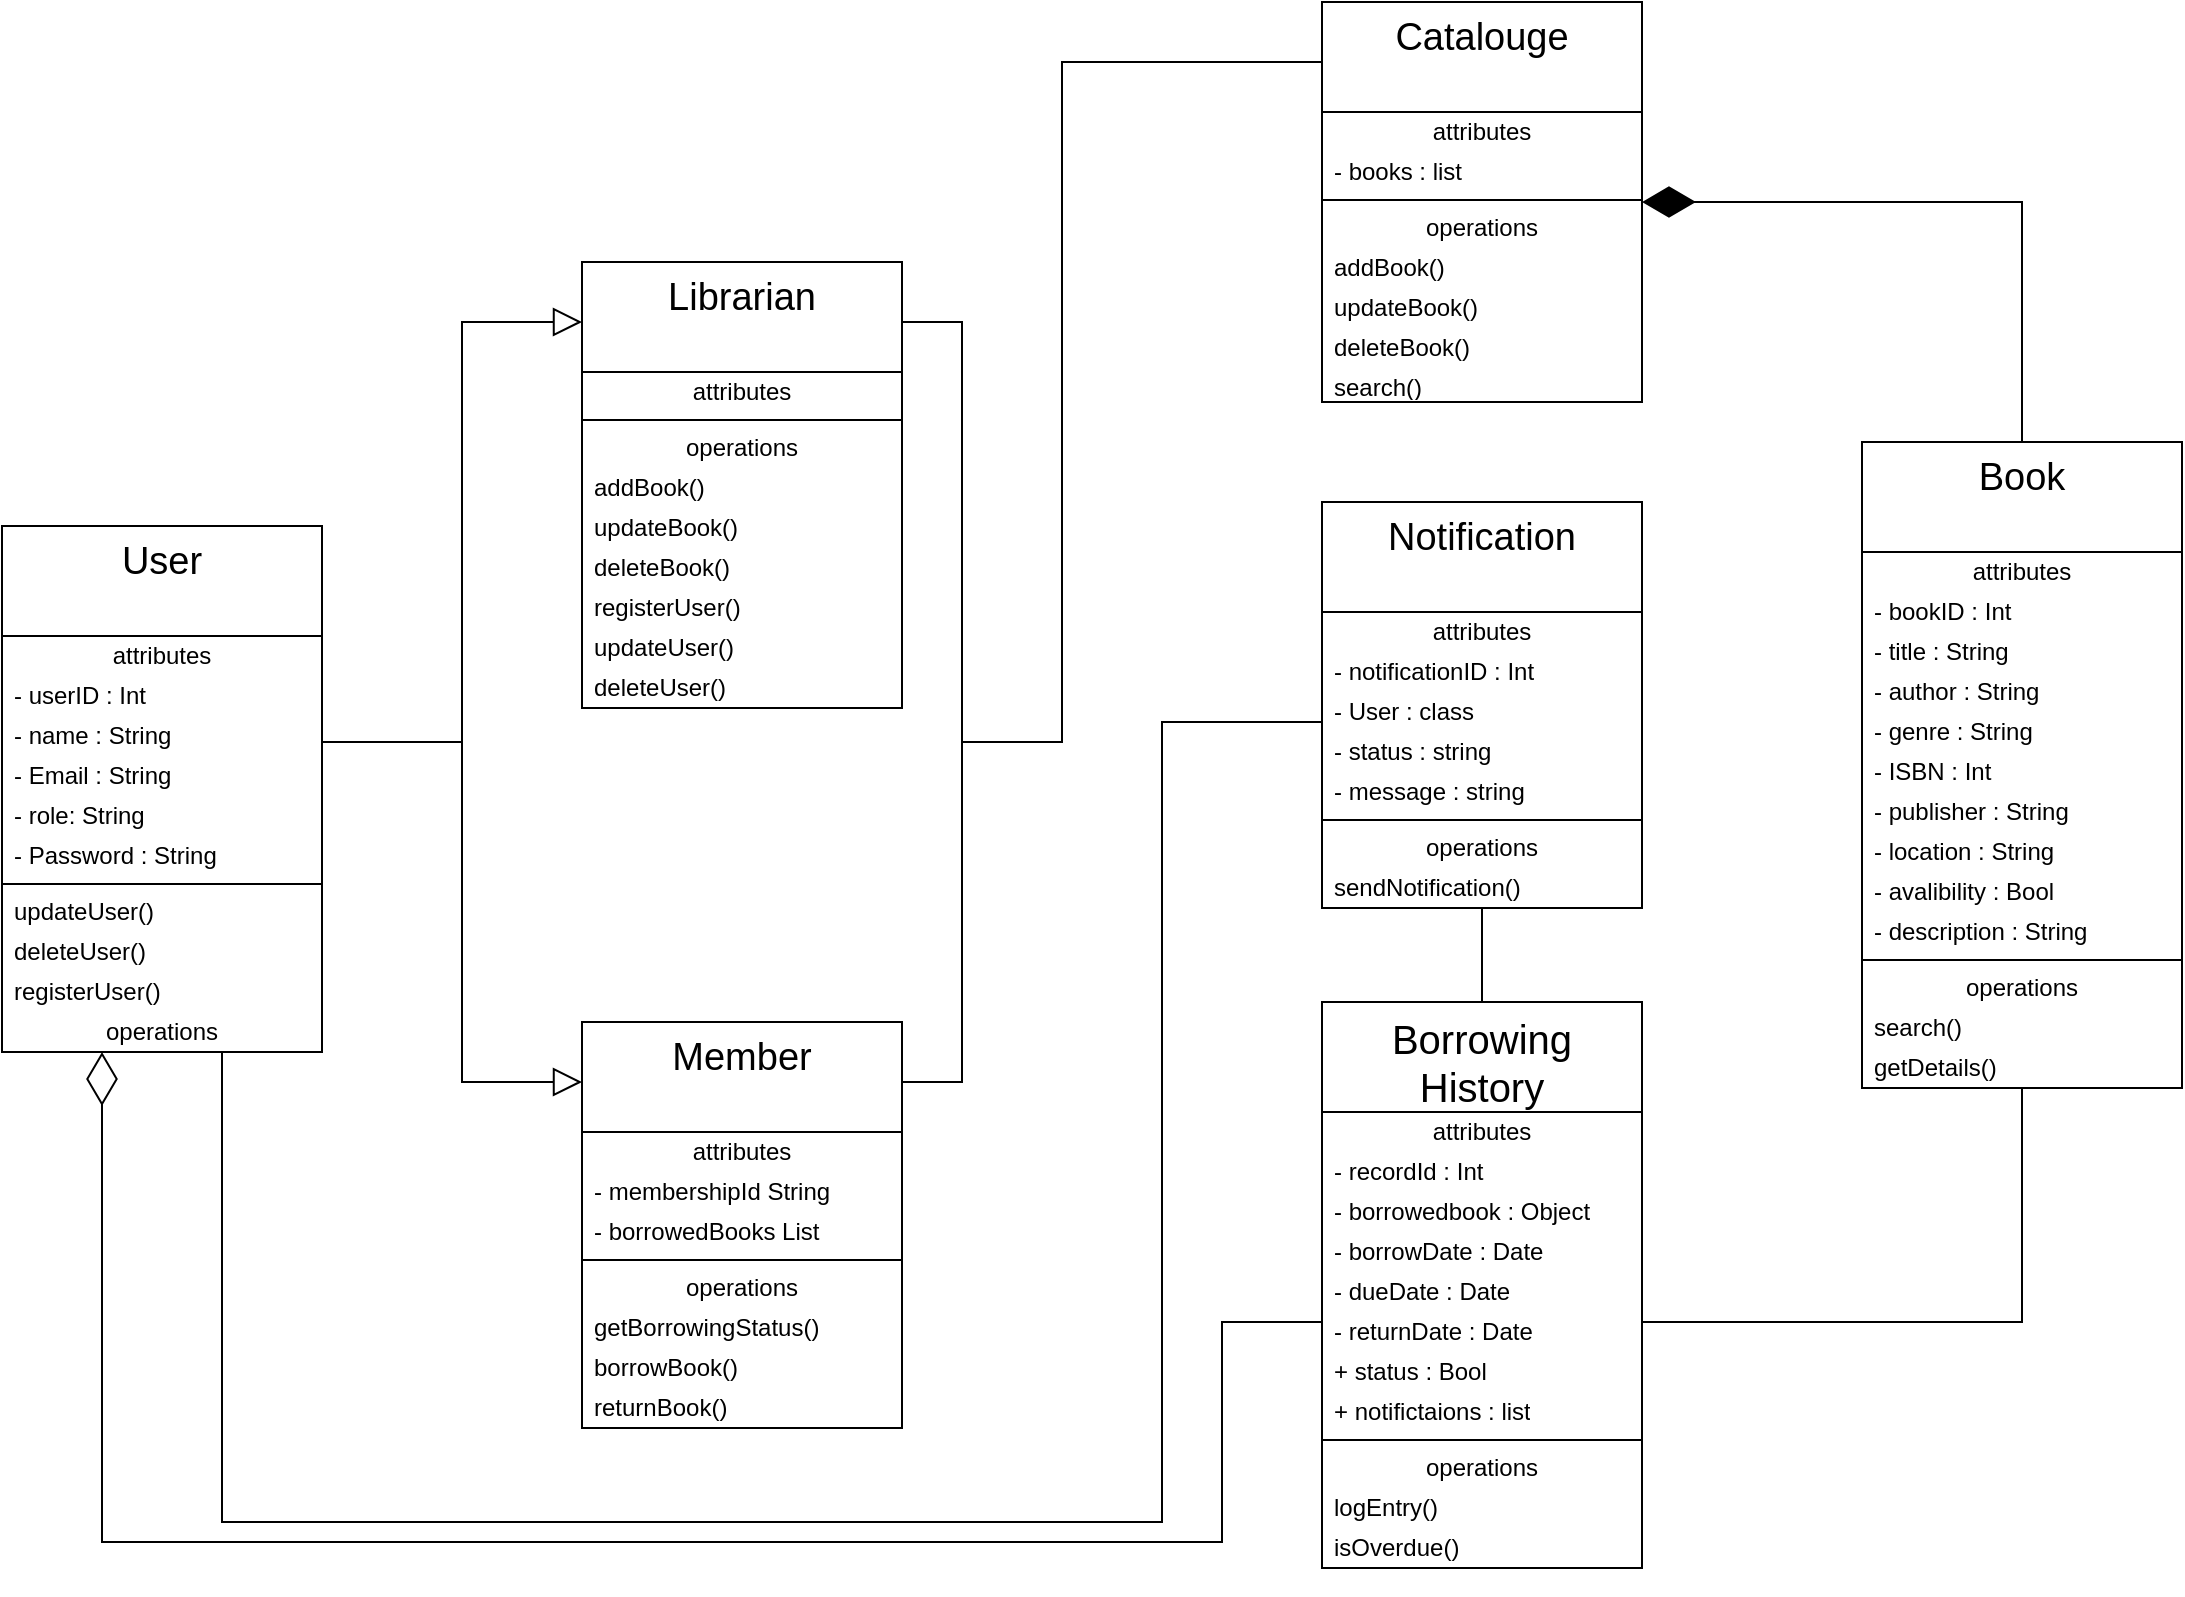 <mxfile>
    <diagram id="iIEHv18XxNco5snlvP0U" name="Page-1">
        <mxGraphModel dx="1547" dy="949" grid="1" gridSize="10" guides="1" tooltips="1" connect="1" arrows="1" fold="1" page="1" pageScale="1" pageWidth="1169" pageHeight="827" math="0" shadow="0">
            <root>
                <mxCell id="0"/>
                <mxCell id="1" parent="0"/>
                <mxCell id="2" value="&lt;font style=&quot;font-size: 19px;&quot;&gt;User&lt;/font&gt;" style="swimlane;fontStyle=0;align=center;verticalAlign=top;childLayout=stackLayout;horizontal=1;startSize=55;horizontalStack=0;resizeParent=1;resizeParentMax=0;resizeLast=0;collapsible=0;marginBottom=0;html=1;whiteSpace=wrap;rounded=0;" parent="1" vertex="1">
                    <mxGeometry x="30" y="282" width="160" height="263" as="geometry"/>
                </mxCell>
                <mxCell id="3" value="attributes" style="text;html=1;strokeColor=none;fillColor=none;align=center;verticalAlign=middle;spacingLeft=4;spacingRight=4;overflow=hidden;rotatable=0;points=[[0,0.5],[1,0.5]];portConstraint=eastwest;whiteSpace=wrap;rounded=0;" parent="2" vertex="1">
                    <mxGeometry y="55" width="160" height="20" as="geometry"/>
                </mxCell>
                <mxCell id="4" value="&lt;span style=&quot;color: rgb(0, 0, 0);&quot;&gt;- userID : Int&lt;/span&gt;" style="text;html=1;strokeColor=none;fillColor=none;align=left;verticalAlign=middle;spacingLeft=4;spacingRight=4;overflow=hidden;rotatable=0;points=[[0,0.5],[1,0.5]];portConstraint=eastwest;whiteSpace=wrap;rounded=0;" parent="2" vertex="1">
                    <mxGeometry y="75" width="160" height="20" as="geometry"/>
                </mxCell>
                <mxCell id="5" value="- name : String" style="text;html=1;strokeColor=none;fillColor=none;align=left;verticalAlign=middle;spacingLeft=4;spacingRight=4;overflow=hidden;rotatable=0;points=[[0,0.5],[1,0.5]];portConstraint=eastwest;whiteSpace=wrap;rounded=0;" parent="2" vertex="1">
                    <mxGeometry y="95" width="160" height="20" as="geometry"/>
                </mxCell>
                <mxCell id="9" value="- Email : String" style="text;html=1;strokeColor=none;fillColor=none;align=left;verticalAlign=middle;spacingLeft=4;spacingRight=4;overflow=hidden;rotatable=0;points=[[0,0.5],[1,0.5]];portConstraint=eastwest;whiteSpace=wrap;rounded=0;" parent="2" vertex="1">
                    <mxGeometry y="115" width="160" height="20" as="geometry"/>
                </mxCell>
                <mxCell id="10" value="- role: String" style="text;html=1;strokeColor=none;fillColor=none;align=left;verticalAlign=middle;spacingLeft=4;spacingRight=4;overflow=hidden;rotatable=0;points=[[0,0.5],[1,0.5]];portConstraint=eastwest;whiteSpace=wrap;rounded=0;" parent="2" vertex="1">
                    <mxGeometry y="135" width="160" height="20" as="geometry"/>
                </mxCell>
                <mxCell id="11" value="&lt;span style=&quot;color: rgb(0, 0, 0);&quot;&gt;- Password : String&lt;/span&gt;" style="text;html=1;strokeColor=none;fillColor=none;align=left;verticalAlign=middle;spacingLeft=4;spacingRight=4;overflow=hidden;rotatable=0;points=[[0,0.5],[1,0.5]];portConstraint=eastwest;whiteSpace=wrap;rounded=0;" parent="2" vertex="1">
                    <mxGeometry y="155" width="160" height="20" as="geometry"/>
                </mxCell>
                <mxCell id="13" value="" style="line;strokeWidth=1;fillColor=none;align=left;verticalAlign=middle;spacingTop=-1;spacingLeft=3;spacingRight=3;rotatable=0;labelPosition=right;points=[];portConstraint=eastwest;rounded=0;" parent="2" vertex="1">
                    <mxGeometry y="175" width="160" height="8" as="geometry"/>
                </mxCell>
                <mxCell id="99" value="updateUser()" style="text;html=1;strokeColor=none;fillColor=none;align=left;verticalAlign=middle;spacingLeft=4;spacingRight=4;overflow=hidden;rotatable=0;points=[[0,0.5],[1,0.5]];portConstraint=eastwest;whiteSpace=wrap;rounded=0;" parent="2" vertex="1">
                    <mxGeometry y="183" width="160" height="20" as="geometry"/>
                </mxCell>
                <mxCell id="101" value="&lt;span style=&quot;color: rgb(0, 0, 0);&quot;&gt;deleteUser()&lt;/span&gt;" style="text;html=1;strokeColor=none;fillColor=none;align=left;verticalAlign=middle;spacingLeft=4;spacingRight=4;overflow=hidden;rotatable=0;points=[[0,0.5],[1,0.5]];portConstraint=eastwest;whiteSpace=wrap;rounded=0;" parent="2" vertex="1">
                    <mxGeometry y="203" width="160" height="20" as="geometry"/>
                </mxCell>
                <mxCell id="100" value="&lt;span style=&quot;color: rgb(0, 0, 0);&quot;&gt;registerUser()&lt;/span&gt;" style="text;html=1;strokeColor=none;fillColor=none;align=left;verticalAlign=middle;spacingLeft=4;spacingRight=4;overflow=hidden;rotatable=0;points=[[0,0.5],[1,0.5]];portConstraint=eastwest;whiteSpace=wrap;rounded=0;" parent="2" vertex="1">
                    <mxGeometry y="223" width="160" height="20" as="geometry"/>
                </mxCell>
                <mxCell id="14" value="operations" style="text;html=1;strokeColor=none;fillColor=none;align=center;verticalAlign=middle;spacingLeft=4;spacingRight=4;overflow=hidden;rotatable=0;points=[[0,0.5],[1,0.5]];portConstraint=eastwest;whiteSpace=wrap;rounded=0;" parent="2" vertex="1">
                    <mxGeometry y="243" width="160" height="20" as="geometry"/>
                </mxCell>
                <mxCell id="17" value="&lt;font style=&quot;font-size: 19px;&quot;&gt;Member&lt;/font&gt;" style="swimlane;fontStyle=0;align=center;verticalAlign=top;childLayout=stackLayout;horizontal=1;startSize=55;horizontalStack=0;resizeParent=1;resizeParentMax=0;resizeLast=0;collapsible=0;marginBottom=0;html=1;whiteSpace=wrap;rounded=0;" parent="1" vertex="1">
                    <mxGeometry x="320" y="530" width="160" height="203" as="geometry"/>
                </mxCell>
                <mxCell id="18" value="attributes" style="text;html=1;strokeColor=none;fillColor=none;align=center;verticalAlign=middle;spacingLeft=4;spacingRight=4;overflow=hidden;rotatable=0;points=[[0,0.5],[1,0.5]];portConstraint=eastwest;whiteSpace=wrap;rounded=0;" parent="17" vertex="1">
                    <mxGeometry y="55" width="160" height="20" as="geometry"/>
                </mxCell>
                <mxCell id="103" value="- membershipId String" style="text;html=1;strokeColor=none;fillColor=none;align=left;verticalAlign=middle;spacingLeft=4;spacingRight=4;overflow=hidden;rotatable=0;points=[[0,0.5],[1,0.5]];portConstraint=eastwest;whiteSpace=wrap;rounded=0;" parent="17" vertex="1">
                    <mxGeometry y="75" width="160" height="20" as="geometry"/>
                </mxCell>
                <mxCell id="102" value="- borrowedBooks List" style="text;html=1;strokeColor=none;fillColor=none;align=left;verticalAlign=middle;spacingLeft=4;spacingRight=4;overflow=hidden;rotatable=0;points=[[0,0.5],[1,0.5]];portConstraint=eastwest;whiteSpace=wrap;rounded=0;" parent="17" vertex="1">
                    <mxGeometry y="95" width="160" height="20" as="geometry"/>
                </mxCell>
                <mxCell id="19" value="" style="line;strokeWidth=1;fillColor=none;align=left;verticalAlign=middle;spacingTop=-1;spacingLeft=3;spacingRight=3;rotatable=0;labelPosition=right;points=[];portConstraint=eastwest;rounded=0;" parent="17" vertex="1">
                    <mxGeometry y="115" width="160" height="8" as="geometry"/>
                </mxCell>
                <mxCell id="20" value="operations" style="text;html=1;strokeColor=none;fillColor=none;align=center;verticalAlign=middle;spacingLeft=4;spacingRight=4;overflow=hidden;rotatable=0;points=[[0,0.5],[1,0.5]];portConstraint=eastwest;whiteSpace=wrap;rounded=0;" parent="17" vertex="1">
                    <mxGeometry y="123" width="160" height="20" as="geometry"/>
                </mxCell>
                <mxCell id="21" value="&lt;span style=&quot;color: rgb(0, 0, 0);&quot;&gt;getBorrowingStatus()&lt;/span&gt;" style="text;html=1;strokeColor=none;fillColor=none;align=left;verticalAlign=middle;spacingLeft=4;spacingRight=4;overflow=hidden;rotatable=0;points=[[0,0.5],[1,0.5]];portConstraint=eastwest;whiteSpace=wrap;rounded=0;" parent="17" vertex="1">
                    <mxGeometry y="143" width="160" height="20" as="geometry"/>
                </mxCell>
                <mxCell id="22" value="borrowBook()" style="text;html=1;strokeColor=none;fillColor=none;align=left;verticalAlign=middle;spacingLeft=4;spacingRight=4;overflow=hidden;rotatable=0;points=[[0,0.5],[1,0.5]];portConstraint=eastwest;whiteSpace=wrap;rounded=0;" parent="17" vertex="1">
                    <mxGeometry y="163" width="160" height="20" as="geometry"/>
                </mxCell>
                <mxCell id="23" value="returnBook()" style="text;html=1;strokeColor=none;fillColor=none;align=left;verticalAlign=middle;spacingLeft=4;spacingRight=4;overflow=hidden;rotatable=0;points=[[0,0.5],[1,0.5]];portConstraint=eastwest;whiteSpace=wrap;rounded=0;" parent="17" vertex="1">
                    <mxGeometry y="183" width="160" height="20" as="geometry"/>
                </mxCell>
                <mxCell id="24" value="&lt;font style=&quot;font-size: 19px;&quot;&gt;Librarian&lt;/font&gt;" style="swimlane;fontStyle=0;align=center;verticalAlign=top;childLayout=stackLayout;horizontal=1;startSize=55;horizontalStack=0;resizeParent=1;resizeParentMax=0;resizeLast=0;collapsible=0;marginBottom=0;html=1;whiteSpace=wrap;rounded=0;" parent="1" vertex="1">
                    <mxGeometry x="320" y="150" width="160" height="223" as="geometry"/>
                </mxCell>
                <mxCell id="25" value="attributes" style="text;html=1;strokeColor=none;fillColor=none;align=center;verticalAlign=middle;spacingLeft=4;spacingRight=4;overflow=hidden;rotatable=0;points=[[0,0.5],[1,0.5]];portConstraint=eastwest;whiteSpace=wrap;rounded=0;" parent="24" vertex="1">
                    <mxGeometry y="55" width="160" height="20" as="geometry"/>
                </mxCell>
                <mxCell id="26" value="" style="line;strokeWidth=1;fillColor=none;align=left;verticalAlign=middle;spacingTop=-1;spacingLeft=3;spacingRight=3;rotatable=0;labelPosition=right;points=[];portConstraint=eastwest;rounded=0;" parent="24" vertex="1">
                    <mxGeometry y="75" width="160" height="8" as="geometry"/>
                </mxCell>
                <mxCell id="27" value="operations" style="text;html=1;strokeColor=none;fillColor=none;align=center;verticalAlign=middle;spacingLeft=4;spacingRight=4;overflow=hidden;rotatable=0;points=[[0,0.5],[1,0.5]];portConstraint=eastwest;whiteSpace=wrap;rounded=0;" parent="24" vertex="1">
                    <mxGeometry y="83" width="160" height="20" as="geometry"/>
                </mxCell>
                <mxCell id="30" value="&lt;span style=&quot;color: rgb(0, 0, 0);&quot;&gt;addBook()&lt;/span&gt;" style="text;html=1;strokeColor=none;fillColor=none;align=left;verticalAlign=middle;spacingLeft=4;spacingRight=4;overflow=hidden;rotatable=0;points=[[0,0.5],[1,0.5]];portConstraint=eastwest;whiteSpace=wrap;rounded=0;" parent="24" vertex="1">
                    <mxGeometry y="103" width="160" height="20" as="geometry"/>
                </mxCell>
                <mxCell id="32" value="updateBook()" style="text;html=1;strokeColor=none;fillColor=none;align=left;verticalAlign=middle;spacingLeft=4;spacingRight=4;overflow=hidden;rotatable=0;points=[[0,0.5],[1,0.5]];portConstraint=eastwest;whiteSpace=wrap;rounded=0;" parent="24" vertex="1">
                    <mxGeometry y="123" width="160" height="20" as="geometry"/>
                </mxCell>
                <mxCell id="33" value="&lt;span style=&quot;color: rgb(0, 0, 0);&quot;&gt;delete&lt;/span&gt;&lt;span style=&quot;background-color: transparent;&quot;&gt;Book()&lt;/span&gt;" style="text;html=1;strokeColor=none;fillColor=none;align=left;verticalAlign=middle;spacingLeft=4;spacingRight=4;overflow=hidden;rotatable=0;points=[[0,0.5],[1,0.5]];portConstraint=eastwest;whiteSpace=wrap;rounded=0;" parent="24" vertex="1">
                    <mxGeometry y="143" width="160" height="20" as="geometry"/>
                </mxCell>
                <mxCell id="97" value="&lt;span style=&quot;color: rgb(0, 0, 0);&quot;&gt;registerUser()&lt;/span&gt;" style="text;html=1;strokeColor=none;fillColor=none;align=left;verticalAlign=middle;spacingLeft=4;spacingRight=4;overflow=hidden;rotatable=0;points=[[0,0.5],[1,0.5]];portConstraint=eastwest;whiteSpace=wrap;rounded=0;" parent="24" vertex="1">
                    <mxGeometry y="163" width="160" height="20" as="geometry"/>
                </mxCell>
                <mxCell id="96" value="updateUser()" style="text;html=1;strokeColor=none;fillColor=none;align=left;verticalAlign=middle;spacingLeft=4;spacingRight=4;overflow=hidden;rotatable=0;points=[[0,0.5],[1,0.5]];portConstraint=eastwest;whiteSpace=wrap;rounded=0;" parent="24" vertex="1">
                    <mxGeometry y="183" width="160" height="20" as="geometry"/>
                </mxCell>
                <mxCell id="98" value="&lt;span style=&quot;color: rgb(0, 0, 0);&quot;&gt;deleteUser()&lt;/span&gt;" style="text;html=1;strokeColor=none;fillColor=none;align=left;verticalAlign=middle;spacingLeft=4;spacingRight=4;overflow=hidden;rotatable=0;points=[[0,0.5],[1,0.5]];portConstraint=eastwest;whiteSpace=wrap;rounded=0;" parent="24" vertex="1">
                    <mxGeometry y="203" width="160" height="20" as="geometry"/>
                </mxCell>
                <mxCell id="34" value="&lt;font style=&quot;font-size: 19px;&quot;&gt;Book&lt;/font&gt;" style="swimlane;fontStyle=0;align=center;verticalAlign=top;childLayout=stackLayout;horizontal=1;startSize=55;horizontalStack=0;resizeParent=1;resizeParentMax=0;resizeLast=0;collapsible=0;marginBottom=0;html=1;whiteSpace=wrap;rounded=0;" parent="1" vertex="1">
                    <mxGeometry x="960" y="240" width="160" height="323" as="geometry"/>
                </mxCell>
                <mxCell id="35" value="attributes" style="text;html=1;strokeColor=none;fillColor=none;align=center;verticalAlign=middle;spacingLeft=4;spacingRight=4;overflow=hidden;rotatable=0;points=[[0,0.5],[1,0.5]];portConstraint=eastwest;whiteSpace=wrap;rounded=0;" parent="34" vertex="1">
                    <mxGeometry y="55" width="160" height="20" as="geometry"/>
                </mxCell>
                <mxCell id="36" value="&lt;span style=&quot;color: rgb(0, 0, 0);&quot;&gt;- bookID : Int&lt;/span&gt;" style="text;html=1;strokeColor=none;fillColor=none;align=left;verticalAlign=middle;spacingLeft=4;spacingRight=4;overflow=hidden;rotatable=0;points=[[0,0.5],[1,0.5]];portConstraint=eastwest;whiteSpace=wrap;rounded=0;" parent="34" vertex="1">
                    <mxGeometry y="75" width="160" height="20" as="geometry"/>
                </mxCell>
                <mxCell id="37" value="&lt;span style=&quot;color: rgb(0, 0, 0);&quot;&gt;- title : String&lt;/span&gt;" style="text;html=1;strokeColor=none;fillColor=none;align=left;verticalAlign=middle;spacingLeft=4;spacingRight=4;overflow=hidden;rotatable=0;points=[[0,0.5],[1,0.5]];portConstraint=eastwest;whiteSpace=wrap;rounded=0;" parent="34" vertex="1">
                    <mxGeometry y="95" width="160" height="20" as="geometry"/>
                </mxCell>
                <mxCell id="38" value="&lt;span style=&quot;color: rgb(0, 0, 0);&quot;&gt;- author&amp;nbsp;&lt;/span&gt;&lt;span style=&quot;color: rgb(0, 0, 0);&quot;&gt;: String&lt;/span&gt;" style="text;html=1;strokeColor=none;fillColor=none;align=left;verticalAlign=middle;spacingLeft=4;spacingRight=4;overflow=hidden;rotatable=0;points=[[0,0.5],[1,0.5]];portConstraint=eastwest;whiteSpace=wrap;rounded=0;" parent="34" vertex="1">
                    <mxGeometry y="115" width="160" height="20" as="geometry"/>
                </mxCell>
                <mxCell id="39" value="&lt;span style=&quot;color: rgb(0, 0, 0);&quot;&gt;- genre&amp;nbsp;&lt;/span&gt;&lt;span style=&quot;color: rgb(0, 0, 0);&quot;&gt;: String&lt;/span&gt;" style="text;html=1;strokeColor=none;fillColor=none;align=left;verticalAlign=middle;spacingLeft=4;spacingRight=4;overflow=hidden;rotatable=0;points=[[0,0.5],[1,0.5]];portConstraint=eastwest;whiteSpace=wrap;rounded=0;" parent="34" vertex="1">
                    <mxGeometry y="135" width="160" height="20" as="geometry"/>
                </mxCell>
                <mxCell id="40" value="&lt;span style=&quot;color: rgb(0, 0, 0);&quot;&gt;- ISBN&amp;nbsp;&lt;/span&gt;&lt;span style=&quot;color: rgb(0, 0, 0);&quot;&gt;: Int&lt;/span&gt;" style="text;html=1;strokeColor=none;fillColor=none;align=left;verticalAlign=middle;spacingLeft=4;spacingRight=4;overflow=hidden;rotatable=0;points=[[0,0.5],[1,0.5]];portConstraint=eastwest;whiteSpace=wrap;rounded=0;" parent="34" vertex="1">
                    <mxGeometry y="155" width="160" height="20" as="geometry"/>
                </mxCell>
                <mxCell id="41" value="&lt;span style=&quot;color: rgb(0, 0, 0);&quot;&gt;- publisher&amp;nbsp;&lt;/span&gt;&lt;span style=&quot;color: rgb(0, 0, 0);&quot;&gt;: String&lt;/span&gt;" style="text;html=1;strokeColor=none;fillColor=none;align=left;verticalAlign=middle;spacingLeft=4;spacingRight=4;overflow=hidden;rotatable=0;points=[[0,0.5],[1,0.5]];portConstraint=eastwest;whiteSpace=wrap;rounded=0;" parent="34" vertex="1">
                    <mxGeometry y="175" width="160" height="20" as="geometry"/>
                </mxCell>
                <mxCell id="43" value="&lt;span style=&quot;color: rgb(0, 0, 0);&quot;&gt;- location&amp;nbsp;&lt;/span&gt;&lt;span style=&quot;color: rgb(0, 0, 0);&quot;&gt;: String&lt;/span&gt;" style="text;html=1;strokeColor=none;fillColor=none;align=left;verticalAlign=middle;spacingLeft=4;spacingRight=4;overflow=hidden;rotatable=0;points=[[0,0.5],[1,0.5]];portConstraint=eastwest;whiteSpace=wrap;rounded=0;" parent="34" vertex="1">
                    <mxGeometry y="195" width="160" height="20" as="geometry"/>
                </mxCell>
                <mxCell id="44" value="&lt;span style=&quot;color: rgb(0, 0, 0);&quot;&gt;- avalibility : Bool&lt;/span&gt;" style="text;html=1;strokeColor=none;fillColor=none;align=left;verticalAlign=middle;spacingLeft=4;spacingRight=4;overflow=hidden;rotatable=0;points=[[0,0.5],[1,0.5]];portConstraint=eastwest;whiteSpace=wrap;rounded=0;" parent="34" vertex="1">
                    <mxGeometry y="215" width="160" height="20" as="geometry"/>
                </mxCell>
                <mxCell id="47" value="&lt;span style=&quot;color: rgb(0, 0, 0);&quot;&gt;- description&amp;nbsp;&lt;/span&gt;&lt;span style=&quot;color: rgb(0, 0, 0);&quot;&gt;: String&lt;/span&gt;" style="text;html=1;strokeColor=none;fillColor=none;align=left;verticalAlign=middle;spacingLeft=4;spacingRight=4;overflow=hidden;rotatable=0;points=[[0,0.5],[1,0.5]];portConstraint=eastwest;whiteSpace=wrap;rounded=0;" parent="34" vertex="1">
                    <mxGeometry y="235" width="160" height="20" as="geometry"/>
                </mxCell>
                <mxCell id="48" value="" style="line;strokeWidth=1;fillColor=none;align=left;verticalAlign=middle;spacingTop=-1;spacingLeft=3;spacingRight=3;rotatable=0;labelPosition=right;points=[];portConstraint=eastwest;rounded=0;" parent="34" vertex="1">
                    <mxGeometry y="255" width="160" height="8" as="geometry"/>
                </mxCell>
                <mxCell id="49" value="operations" style="text;html=1;strokeColor=none;fillColor=none;align=center;verticalAlign=middle;spacingLeft=4;spacingRight=4;overflow=hidden;rotatable=0;points=[[0,0.5],[1,0.5]];portConstraint=eastwest;whiteSpace=wrap;rounded=0;" parent="34" vertex="1">
                    <mxGeometry y="263" width="160" height="20" as="geometry"/>
                </mxCell>
                <mxCell id="15" value="search()" style="text;html=1;strokeColor=none;fillColor=none;align=left;verticalAlign=middle;spacingLeft=4;spacingRight=4;overflow=hidden;rotatable=0;points=[[0,0.5],[1,0.5]];portConstraint=eastwest;whiteSpace=wrap;rounded=0;" parent="34" vertex="1">
                    <mxGeometry y="283" width="160" height="20" as="geometry"/>
                </mxCell>
                <mxCell id="16" value="getDetails()" style="text;html=1;strokeColor=none;fillColor=none;align=left;verticalAlign=middle;spacingLeft=4;spacingRight=4;overflow=hidden;rotatable=0;points=[[0,0.5],[1,0.5]];portConstraint=eastwest;whiteSpace=wrap;rounded=0;" parent="34" vertex="1">
                    <mxGeometry y="303" width="160" height="20" as="geometry"/>
                </mxCell>
                <mxCell id="50" value="&lt;div&gt;&lt;span style=&quot;font-size: 19px;&quot;&gt;Catalouge&lt;/span&gt;&lt;/div&gt;" style="swimlane;fontStyle=0;align=center;verticalAlign=top;childLayout=stackLayout;horizontal=1;startSize=55;horizontalStack=0;resizeParent=1;resizeParentMax=0;resizeLast=0;collapsible=0;marginBottom=0;html=1;whiteSpace=wrap;rounded=0;" parent="1" vertex="1">
                    <mxGeometry x="690" y="20" width="160" height="200" as="geometry"/>
                </mxCell>
                <mxCell id="51" value="attributes" style="text;html=1;strokeColor=none;fillColor=none;align=center;verticalAlign=middle;spacingLeft=4;spacingRight=4;overflow=hidden;rotatable=0;points=[[0,0.5],[1,0.5]];portConstraint=eastwest;whiteSpace=wrap;rounded=0;" parent="50" vertex="1">
                    <mxGeometry y="55" width="160" height="20" as="geometry"/>
                </mxCell>
                <mxCell id="52" value="- books : list" style="text;html=1;strokeColor=none;fillColor=none;align=left;verticalAlign=middle;spacingLeft=4;spacingRight=4;overflow=hidden;rotatable=0;points=[[0,0.5],[1,0.5]];portConstraint=eastwest;whiteSpace=wrap;rounded=0;" parent="50" vertex="1">
                    <mxGeometry y="75" width="160" height="20" as="geometry"/>
                </mxCell>
                <mxCell id="54" value="" style="line;strokeWidth=1;fillColor=none;align=left;verticalAlign=middle;spacingTop=-1;spacingLeft=3;spacingRight=3;rotatable=0;labelPosition=right;points=[];portConstraint=eastwest;rounded=0;" parent="50" vertex="1">
                    <mxGeometry y="95" width="160" height="8" as="geometry"/>
                </mxCell>
                <mxCell id="55" value="operations" style="text;html=1;strokeColor=none;fillColor=none;align=center;verticalAlign=middle;spacingLeft=4;spacingRight=4;overflow=hidden;rotatable=0;points=[[0,0.5],[1,0.5]];portConstraint=eastwest;whiteSpace=wrap;rounded=0;" parent="50" vertex="1">
                    <mxGeometry y="103" width="160" height="20" as="geometry"/>
                </mxCell>
                <mxCell id="105" value="&lt;span style=&quot;color: rgb(0, 0, 0);&quot;&gt;addBook()&lt;/span&gt;" style="text;html=1;strokeColor=none;fillColor=none;align=left;verticalAlign=middle;spacingLeft=4;spacingRight=4;overflow=hidden;rotatable=0;points=[[0,0.5],[1,0.5]];portConstraint=eastwest;whiteSpace=wrap;rounded=0;" parent="50" vertex="1">
                    <mxGeometry y="123" width="160" height="20" as="geometry"/>
                </mxCell>
                <mxCell id="106" value="updateBook()" style="text;html=1;strokeColor=none;fillColor=none;align=left;verticalAlign=middle;spacingLeft=4;spacingRight=4;overflow=hidden;rotatable=0;points=[[0,0.5],[1,0.5]];portConstraint=eastwest;whiteSpace=wrap;rounded=0;" parent="50" vertex="1">
                    <mxGeometry y="143" width="160" height="20" as="geometry"/>
                </mxCell>
                <mxCell id="109" value="&lt;span style=&quot;color: rgb(0, 0, 0);&quot;&gt;delete&lt;/span&gt;&lt;span style=&quot;background-color: transparent;&quot;&gt;Book()&lt;/span&gt;" style="text;html=1;strokeColor=none;fillColor=none;align=left;verticalAlign=middle;spacingLeft=4;spacingRight=4;overflow=hidden;rotatable=0;points=[[0,0.5],[1,0.5]];portConstraint=eastwest;whiteSpace=wrap;rounded=0;" vertex="1" parent="50">
                    <mxGeometry y="163" width="160" height="20" as="geometry"/>
                </mxCell>
                <mxCell id="108" value="search()" style="text;html=1;strokeColor=none;fillColor=none;align=left;verticalAlign=middle;spacingLeft=4;spacingRight=4;overflow=hidden;rotatable=0;points=[[0,0.5],[1,0.5]];portConstraint=eastwest;whiteSpace=wrap;rounded=0;" parent="50" vertex="1">
                    <mxGeometry y="183" width="160" height="17" as="geometry"/>
                </mxCell>
                <mxCell id="56" value="&lt;font style=&quot;font-size: 19px;&quot;&gt;Notification&lt;/font&gt;" style="swimlane;fontStyle=0;align=center;verticalAlign=top;childLayout=stackLayout;horizontal=1;startSize=55;horizontalStack=0;resizeParent=1;resizeParentMax=0;resizeLast=0;collapsible=0;marginBottom=0;html=1;whiteSpace=wrap;rounded=0;" parent="1" vertex="1">
                    <mxGeometry x="690" y="270" width="160" height="203" as="geometry"/>
                </mxCell>
                <mxCell id="57" value="attributes" style="text;html=1;strokeColor=none;fillColor=none;align=center;verticalAlign=middle;spacingLeft=4;spacingRight=4;overflow=hidden;rotatable=0;points=[[0,0.5],[1,0.5]];portConstraint=eastwest;whiteSpace=wrap;rounded=0;" parent="56" vertex="1">
                    <mxGeometry y="55" width="160" height="20" as="geometry"/>
                </mxCell>
                <mxCell id="58" value="&lt;span style=&quot;color: rgb(0, 0, 0);&quot;&gt;- notificationID : Int&lt;/span&gt;" style="text;html=1;strokeColor=none;fillColor=none;align=left;verticalAlign=middle;spacingLeft=4;spacingRight=4;overflow=hidden;rotatable=0;points=[[0,0.5],[1,0.5]];portConstraint=eastwest;whiteSpace=wrap;rounded=0;" parent="56" vertex="1">
                    <mxGeometry y="75" width="160" height="20" as="geometry"/>
                </mxCell>
                <mxCell id="59" value="&lt;span style=&quot;color: rgb(0, 0, 0);&quot;&gt;- User : class&lt;/span&gt;" style="text;html=1;strokeColor=none;fillColor=none;align=left;verticalAlign=middle;spacingLeft=4;spacingRight=4;overflow=hidden;rotatable=0;points=[[0,0.5],[1,0.5]];portConstraint=eastwest;whiteSpace=wrap;rounded=0;" parent="56" vertex="1">
                    <mxGeometry y="95" width="160" height="20" as="geometry"/>
                </mxCell>
                <mxCell id="60" value="&lt;span style=&quot;color: rgb(0, 0, 0);&quot;&gt;- status : string&lt;/span&gt;" style="text;html=1;strokeColor=none;fillColor=none;align=left;verticalAlign=middle;spacingLeft=4;spacingRight=4;overflow=hidden;rotatable=0;points=[[0,0.5],[1,0.5]];portConstraint=eastwest;whiteSpace=wrap;rounded=0;" parent="56" vertex="1">
                    <mxGeometry y="115" width="160" height="20" as="geometry"/>
                </mxCell>
                <mxCell id="61" value="&lt;span style=&quot;color: rgb(0, 0, 0);&quot;&gt;- message : string&lt;/span&gt;" style="text;html=1;strokeColor=none;fillColor=none;align=left;verticalAlign=middle;spacingLeft=4;spacingRight=4;overflow=hidden;rotatable=0;points=[[0,0.5],[1,0.5]];portConstraint=eastwest;whiteSpace=wrap;rounded=0;" parent="56" vertex="1">
                    <mxGeometry y="135" width="160" height="20" as="geometry"/>
                </mxCell>
                <mxCell id="62" value="" style="line;strokeWidth=1;fillColor=none;align=left;verticalAlign=middle;spacingTop=-1;spacingLeft=3;spacingRight=3;rotatable=0;labelPosition=right;points=[];portConstraint=eastwest;rounded=0;" parent="56" vertex="1">
                    <mxGeometry y="155" width="160" height="8" as="geometry"/>
                </mxCell>
                <mxCell id="63" value="operations" style="text;html=1;strokeColor=none;fillColor=none;align=center;verticalAlign=middle;spacingLeft=4;spacingRight=4;overflow=hidden;rotatable=0;points=[[0,0.5],[1,0.5]];portConstraint=eastwest;whiteSpace=wrap;rounded=0;" parent="56" vertex="1">
                    <mxGeometry y="163" width="160" height="20" as="geometry"/>
                </mxCell>
                <mxCell id="64" value="&lt;span style=&quot;color: rgb(0, 0, 0);&quot;&gt;sendNotification()&lt;/span&gt;" style="text;html=1;strokeColor=none;fillColor=none;align=left;verticalAlign=middle;spacingLeft=4;spacingRight=4;overflow=hidden;rotatable=0;points=[[0,0.5],[1,0.5]];portConstraint=eastwest;whiteSpace=wrap;rounded=0;" parent="56" vertex="1">
                    <mxGeometry y="183" width="160" height="20" as="geometry"/>
                </mxCell>
                <mxCell id="65" value="&lt;span style=&quot;font-family: sans-serif; font-size: 20px; text-align: start; white-space: pre; background-color: rgb(255, 255, 255);&quot;&gt;Borrowing&lt;/span&gt;&lt;div&gt;&lt;span style=&quot;font-family: sans-serif; font-size: 20px; text-align: start; white-space: pre; background-color: rgb(255, 255, 255);&quot;&gt; History &lt;/span&gt;&lt;/div&gt;" style="swimlane;fontStyle=0;align=center;verticalAlign=top;childLayout=stackLayout;horizontal=1;startSize=55;horizontalStack=0;resizeParent=1;resizeParentMax=0;resizeLast=0;collapsible=0;marginBottom=0;html=1;whiteSpace=wrap;rounded=0;" parent="1" vertex="1">
                    <mxGeometry x="690" y="520" width="160" height="283" as="geometry"/>
                </mxCell>
                <mxCell id="66" value="attributes" style="text;html=1;strokeColor=none;fillColor=none;align=center;verticalAlign=middle;spacingLeft=4;spacingRight=4;overflow=hidden;rotatable=0;points=[[0,0.5],[1,0.5]];portConstraint=eastwest;whiteSpace=wrap;rounded=0;" parent="65" vertex="1">
                    <mxGeometry y="55" width="160" height="20" as="geometry"/>
                </mxCell>
                <mxCell id="67" value="&lt;span style=&quot;color: rgb(0, 0, 0);&quot;&gt;- recordId : Int&lt;/span&gt;" style="text;html=1;strokeColor=none;fillColor=none;align=left;verticalAlign=middle;spacingLeft=4;spacingRight=4;overflow=hidden;rotatable=0;points=[[0,0.5],[1,0.5]];portConstraint=eastwest;whiteSpace=wrap;rounded=0;" parent="65" vertex="1">
                    <mxGeometry y="75" width="160" height="20" as="geometry"/>
                </mxCell>
                <mxCell id="68" value="- borrowedbook : Object" style="text;html=1;strokeColor=none;fillColor=none;align=left;verticalAlign=middle;spacingLeft=4;spacingRight=4;overflow=hidden;rotatable=0;points=[[0,0.5],[1,0.5]];portConstraint=eastwest;whiteSpace=wrap;rounded=0;" parent="65" vertex="1">
                    <mxGeometry y="95" width="160" height="20" as="geometry"/>
                </mxCell>
                <mxCell id="69" value="- borrowDate : Date" style="text;html=1;strokeColor=none;fillColor=none;align=left;verticalAlign=middle;spacingLeft=4;spacingRight=4;overflow=hidden;rotatable=0;points=[[0,0.5],[1,0.5]];portConstraint=eastwest;whiteSpace=wrap;rounded=0;" parent="65" vertex="1">
                    <mxGeometry y="115" width="160" height="20" as="geometry"/>
                </mxCell>
                <mxCell id="71" value="- dueDate : Date" style="text;html=1;strokeColor=none;fillColor=none;align=left;verticalAlign=middle;spacingLeft=4;spacingRight=4;overflow=hidden;rotatable=0;points=[[0,0.5],[1,0.5]];portConstraint=eastwest;whiteSpace=wrap;rounded=0;" parent="65" vertex="1">
                    <mxGeometry y="135" width="160" height="20" as="geometry"/>
                </mxCell>
                <mxCell id="70" value="&lt;span style=&quot;color: rgb(0, 0, 0);&quot;&gt;- returnDate : Date&lt;/span&gt;" style="text;html=1;strokeColor=none;fillColor=none;align=left;verticalAlign=middle;spacingLeft=4;spacingRight=4;overflow=hidden;rotatable=0;points=[[0,0.5],[1,0.5]];portConstraint=eastwest;whiteSpace=wrap;rounded=0;" parent="65" vertex="1">
                    <mxGeometry y="155" width="160" height="20" as="geometry"/>
                </mxCell>
                <mxCell id="72" value="+ status : Bool" style="text;html=1;strokeColor=none;fillColor=none;align=left;verticalAlign=middle;spacingLeft=4;spacingRight=4;overflow=hidden;rotatable=0;points=[[0,0.5],[1,0.5]];portConstraint=eastwest;whiteSpace=wrap;rounded=0;" parent="65" vertex="1">
                    <mxGeometry y="175" width="160" height="20" as="geometry"/>
                </mxCell>
                <mxCell id="73" value="+ notifictaions : list" style="text;html=1;strokeColor=none;fillColor=none;align=left;verticalAlign=middle;spacingLeft=4;spacingRight=4;overflow=hidden;rotatable=0;points=[[0,0.5],[1,0.5]];portConstraint=eastwest;whiteSpace=wrap;rounded=0;" parent="65" vertex="1">
                    <mxGeometry y="195" width="160" height="20" as="geometry"/>
                </mxCell>
                <mxCell id="74" value="" style="line;strokeWidth=1;fillColor=none;align=left;verticalAlign=middle;spacingTop=-1;spacingLeft=3;spacingRight=3;rotatable=0;labelPosition=right;points=[];portConstraint=eastwest;rounded=0;" parent="65" vertex="1">
                    <mxGeometry y="215" width="160" height="8" as="geometry"/>
                </mxCell>
                <mxCell id="75" value="operations" style="text;html=1;strokeColor=none;fillColor=none;align=center;verticalAlign=middle;spacingLeft=4;spacingRight=4;overflow=hidden;rotatable=0;points=[[0,0.5],[1,0.5]];portConstraint=eastwest;whiteSpace=wrap;rounded=0;" parent="65" vertex="1">
                    <mxGeometry y="223" width="160" height="20" as="geometry"/>
                </mxCell>
                <mxCell id="76" value="&lt;span style=&quot;color: rgb(0, 0, 0);&quot;&gt;logEntry()&lt;/span&gt;" style="text;html=1;strokeColor=none;fillColor=none;align=left;verticalAlign=middle;spacingLeft=4;spacingRight=4;overflow=hidden;rotatable=0;points=[[0,0.5],[1,0.5]];portConstraint=eastwest;whiteSpace=wrap;rounded=0;" parent="65" vertex="1">
                    <mxGeometry y="243" width="160" height="20" as="geometry"/>
                </mxCell>
                <mxCell id="77" value="&lt;span style=&quot;color: rgb(0, 0, 0);&quot;&gt;isOverdue()&lt;/span&gt;" style="text;html=1;strokeColor=none;fillColor=none;align=left;verticalAlign=middle;spacingLeft=4;spacingRight=4;overflow=hidden;rotatable=0;points=[[0,0.5],[1,0.5]];portConstraint=eastwest;whiteSpace=wrap;rounded=0;" parent="65" vertex="1">
                    <mxGeometry y="263" width="160" height="20" as="geometry"/>
                </mxCell>
                <mxCell id="78" value="" style="endArrow=diamondThin;endFill=1;endSize=24;html=1;edgeStyle=orthogonalEdgeStyle;rounded=0;" parent="1" source="34" target="50" edge="1">
                    <mxGeometry width="160" relative="1" as="geometry">
                        <mxPoint x="925" y="275.0" as="sourcePoint"/>
                        <mxPoint x="875" y="340" as="targetPoint"/>
                        <Array as="points">
                            <mxPoint x="1040" y="120"/>
                        </Array>
                    </mxGeometry>
                </mxCell>
                <mxCell id="80" value="" style="endArrow=block;endSize=12;html=1;edgeStyle=orthogonalEdgeStyle;rounded=0;flowAnimation=0;curved=0;endFill=0;" parent="1" source="2" target="17" edge="1">
                    <mxGeometry width="160" relative="1" as="geometry">
                        <mxPoint x="210.0" y="185" as="sourcePoint"/>
                        <mxPoint x="380" y="230" as="targetPoint"/>
                        <Array as="points">
                            <mxPoint x="260" y="390"/>
                            <mxPoint x="260" y="560"/>
                        </Array>
                    </mxGeometry>
                </mxCell>
                <mxCell id="81" value="" style="endArrow=none;html=1;edgeStyle=orthogonalEdgeStyle;rounded=0;" parent="1" source="2" target="56" edge="1">
                    <mxGeometry relative="1" as="geometry">
                        <mxPoint x="530" y="410" as="sourcePoint"/>
                        <mxPoint x="820" y="470" as="targetPoint"/>
                        <Array as="points">
                            <mxPoint x="140" y="780"/>
                            <mxPoint x="610" y="780"/>
                            <mxPoint x="610" y="380"/>
                        </Array>
                    </mxGeometry>
                </mxCell>
                <mxCell id="83" value="" style="endArrow=none;html=1;edgeStyle=orthogonalEdgeStyle;rounded=0;" parent="1" source="56" target="65" edge="1">
                    <mxGeometry relative="1" as="geometry">
                        <mxPoint x="928" y="388" as="sourcePoint"/>
                        <mxPoint x="620" y="440" as="targetPoint"/>
                        <Array as="points">
                            <mxPoint x="770" y="500"/>
                            <mxPoint x="770" y="500"/>
                        </Array>
                    </mxGeometry>
                </mxCell>
                <mxCell id="89" value="" style="endArrow=diamondThin;endFill=0;endSize=24;html=1;edgeStyle=orthogonalEdgeStyle;rounded=0;" parent="1" source="65" target="2" edge="1">
                    <mxGeometry width="160" relative="1" as="geometry">
                        <mxPoint x="220" y="597.5" as="sourcePoint"/>
                        <mxPoint x="320" y="430" as="targetPoint"/>
                        <Array as="points">
                            <mxPoint x="640" y="680"/>
                            <mxPoint x="640" y="790"/>
                            <mxPoint x="80" y="790"/>
                        </Array>
                    </mxGeometry>
                </mxCell>
                <mxCell id="86" value="" style="endArrow=none;html=1;edgeStyle=orthogonalEdgeStyle;rounded=0;" parent="1" target="65" edge="1" source="34">
                    <mxGeometry relative="1" as="geometry">
                        <mxPoint x="1001" y="390" as="sourcePoint"/>
                        <mxPoint x="690" y="790" as="targetPoint"/>
                        <Array as="points">
                            <mxPoint x="1040" y="680"/>
                        </Array>
                    </mxGeometry>
                </mxCell>
                <mxCell id="91" value="" style="endArrow=none;html=1;edgeStyle=orthogonalEdgeStyle;rounded=0;" parent="1" source="24" target="50" edge="1">
                    <mxGeometry relative="1" as="geometry">
                        <mxPoint x="400" y="231" as="sourcePoint"/>
                        <mxPoint x="630" y="240" as="targetPoint"/>
                        <Array as="points">
                            <mxPoint x="510" y="180"/>
                            <mxPoint x="510" y="390"/>
                            <mxPoint x="560" y="390"/>
                            <mxPoint x="560" y="50"/>
                        </Array>
                    </mxGeometry>
                </mxCell>
                <mxCell id="93" value="" style="endArrow=none;html=1;edgeStyle=orthogonalEdgeStyle;rounded=0;" parent="1" source="17" target="50" edge="1">
                    <mxGeometry relative="1" as="geometry">
                        <mxPoint x="340" y="260" as="sourcePoint"/>
                        <mxPoint x="630" y="240" as="targetPoint"/>
                        <Array as="points">
                            <mxPoint x="510" y="560"/>
                            <mxPoint x="510" y="390"/>
                            <mxPoint x="560" y="390"/>
                            <mxPoint x="560" y="50"/>
                        </Array>
                    </mxGeometry>
                </mxCell>
                <mxCell id="95" style="edgeStyle=orthogonalEdgeStyle;html=1;rounded=0;curved=0;endArrow=block;endFill=0;endSize=12;" parent="1" source="2" target="24" edge="1">
                    <mxGeometry relative="1" as="geometry">
                        <mxPoint x="210.0" y="185" as="sourcePoint"/>
                        <Array as="points">
                            <mxPoint x="260" y="390"/>
                            <mxPoint x="260" y="180"/>
                        </Array>
                    </mxGeometry>
                </mxCell>
            </root>
        </mxGraphModel>
    </diagram>
</mxfile>